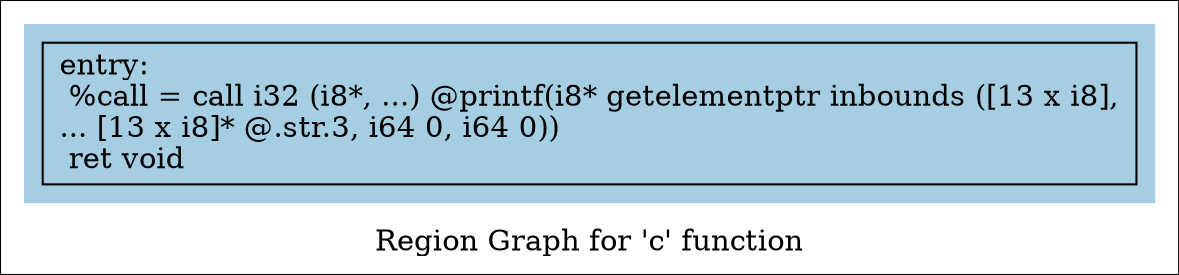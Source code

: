 digraph "Region Graph for 'c' function" {
	label="Region Graph for 'c' function";

	Node0x246ecd0 [shape=record,label="{entry:\l  %call = call i32 (i8*, ...) @printf(i8* getelementptr inbounds ([13 x i8],\l... [13 x i8]* @.str.3, i64 0, i64 0))\l  ret void\l}"];
	colorscheme = "paired12"
        subgraph cluster_0x2473750 {
          label = "";
          style = filled;
          color = 1
          Node0x246ecd0;
        }
}

